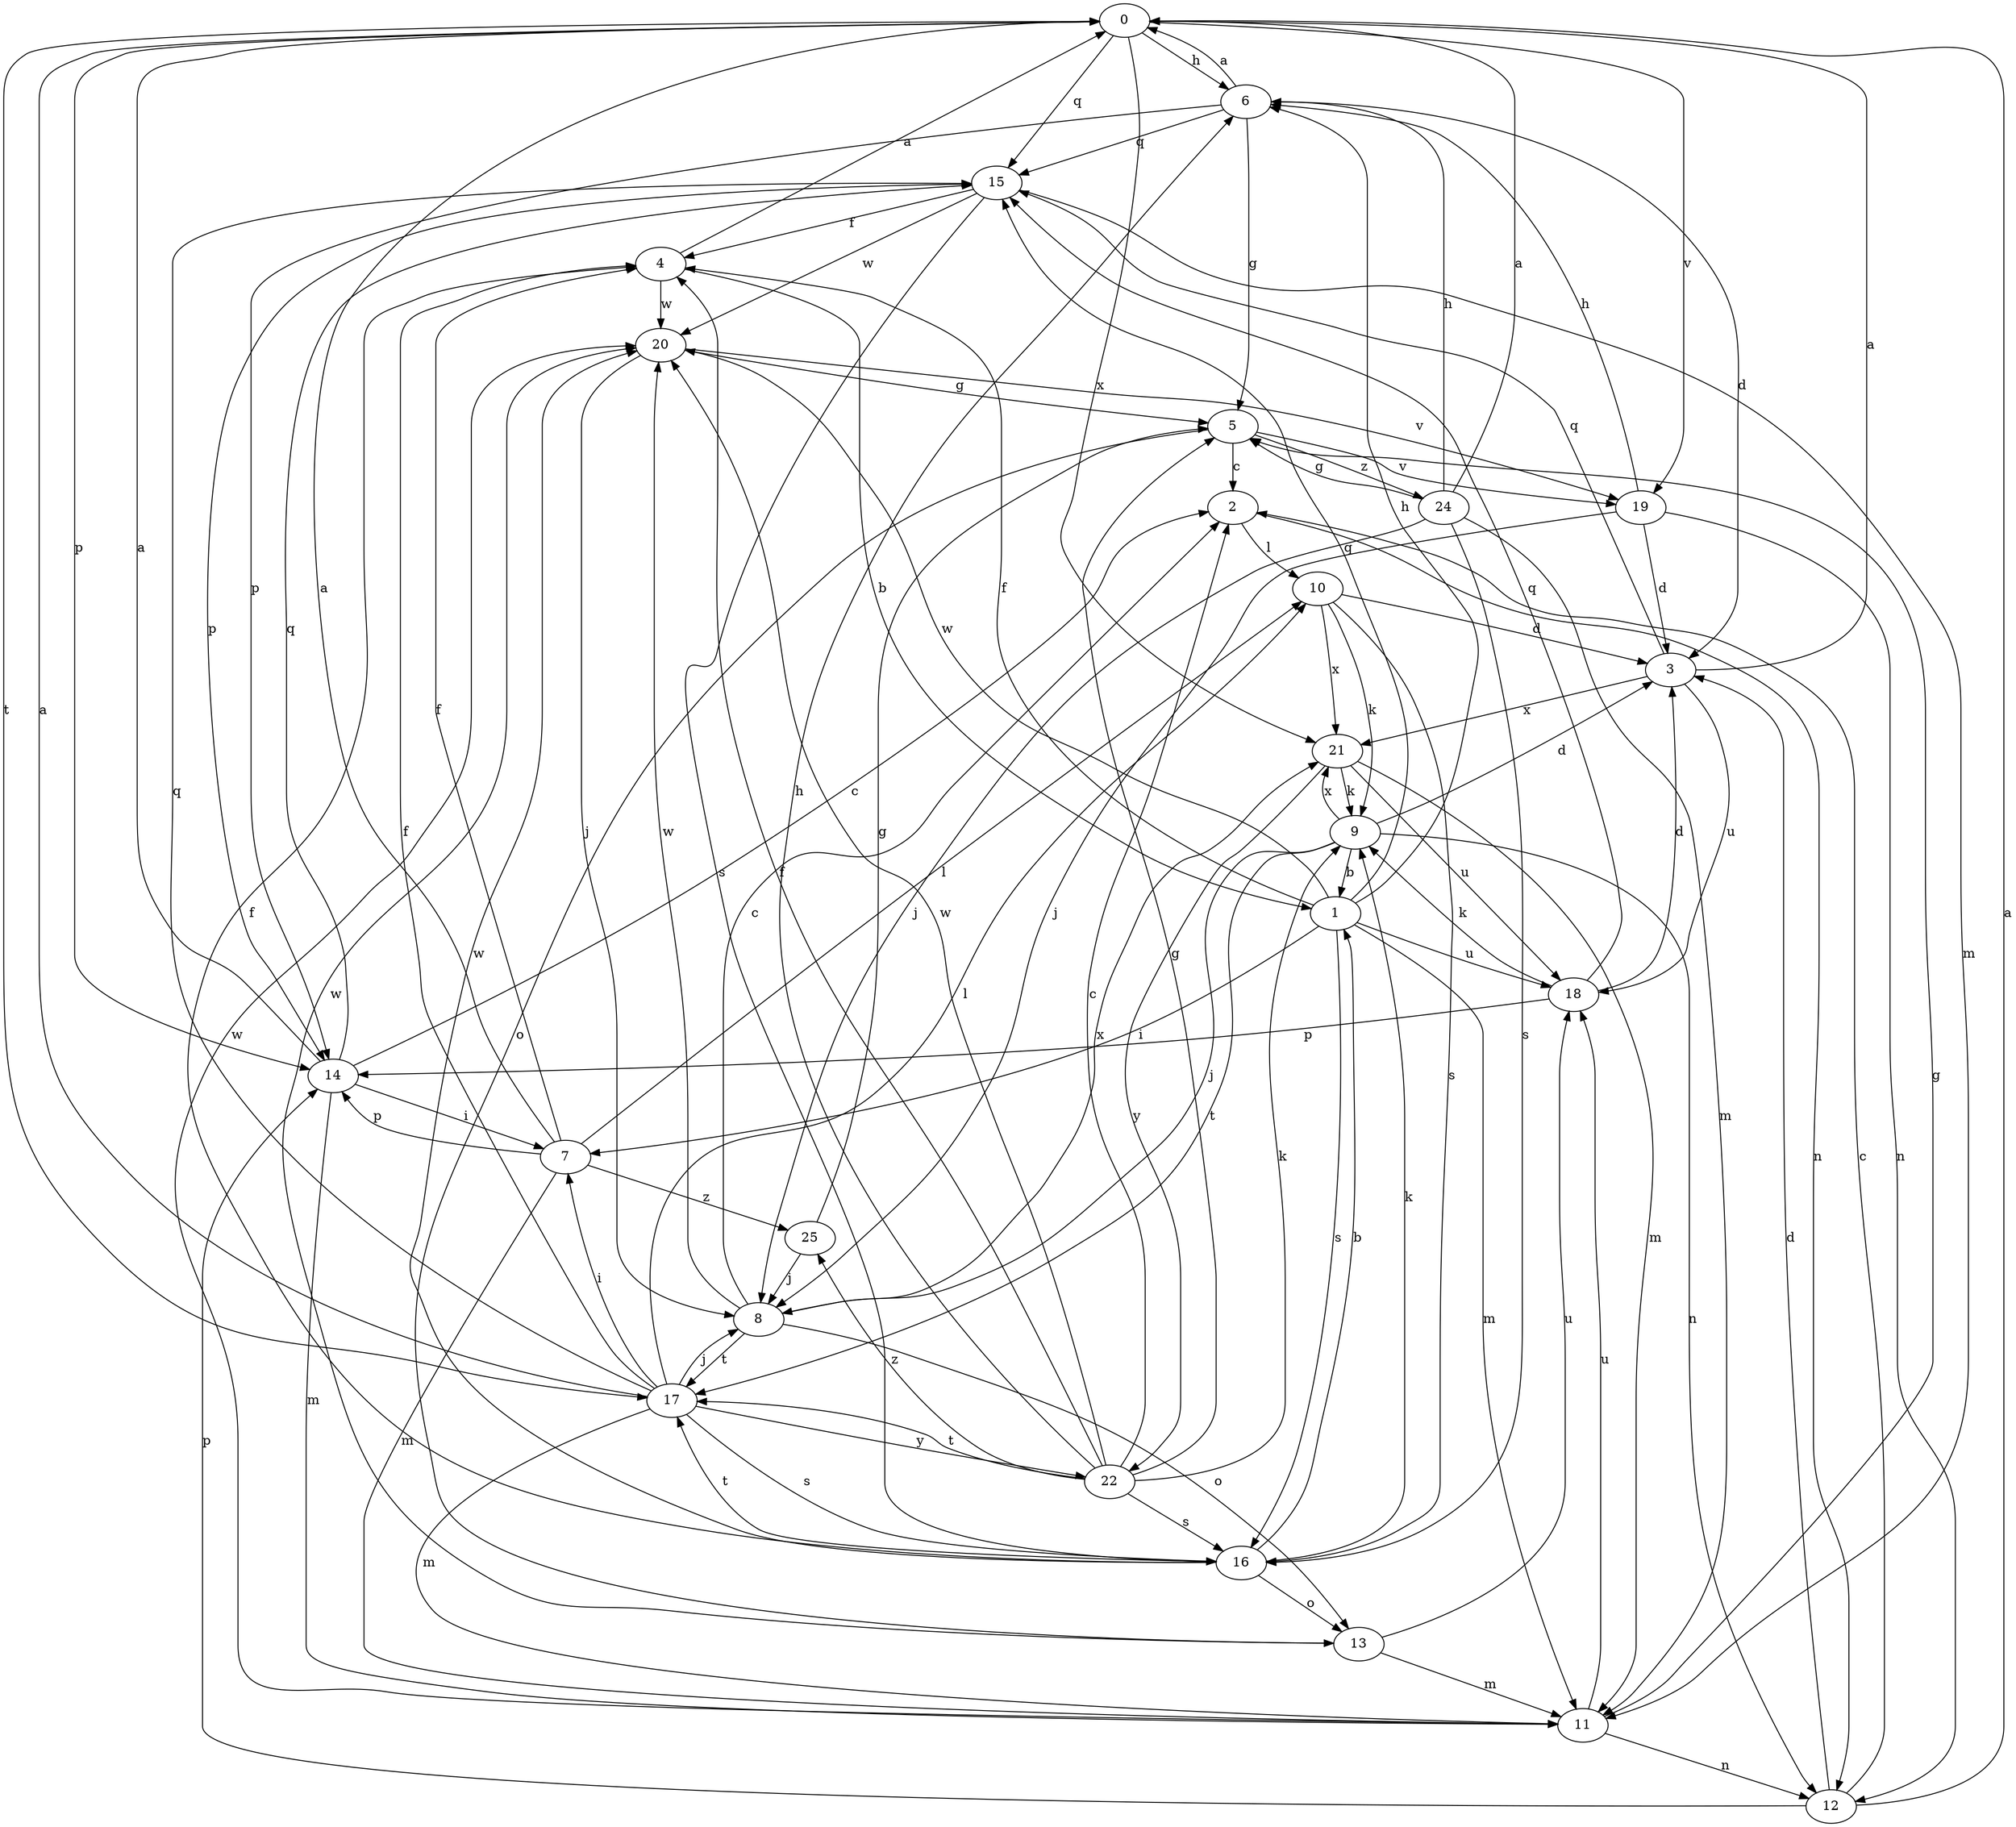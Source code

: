 strict digraph  {
0;
1;
2;
3;
4;
5;
6;
7;
8;
9;
10;
11;
12;
13;
14;
15;
16;
17;
18;
19;
20;
21;
22;
24;
25;
0 -> 6  [label=h];
0 -> 14  [label=p];
0 -> 15  [label=q];
0 -> 17  [label=t];
0 -> 19  [label=v];
0 -> 21  [label=x];
1 -> 4  [label=f];
1 -> 6  [label=h];
1 -> 7  [label=i];
1 -> 11  [label=m];
1 -> 15  [label=q];
1 -> 16  [label=s];
1 -> 18  [label=u];
1 -> 20  [label=w];
2 -> 10  [label=l];
2 -> 12  [label=n];
3 -> 0  [label=a];
3 -> 15  [label=q];
3 -> 18  [label=u];
3 -> 21  [label=x];
4 -> 0  [label=a];
4 -> 1  [label=b];
4 -> 20  [label=w];
5 -> 2  [label=c];
5 -> 13  [label=o];
5 -> 19  [label=v];
5 -> 24  [label=z];
6 -> 0  [label=a];
6 -> 3  [label=d];
6 -> 5  [label=g];
6 -> 14  [label=p];
6 -> 15  [label=q];
7 -> 0  [label=a];
7 -> 4  [label=f];
7 -> 10  [label=l];
7 -> 11  [label=m];
7 -> 14  [label=p];
7 -> 25  [label=z];
8 -> 2  [label=c];
8 -> 13  [label=o];
8 -> 17  [label=t];
8 -> 20  [label=w];
8 -> 21  [label=x];
9 -> 1  [label=b];
9 -> 3  [label=d];
9 -> 8  [label=j];
9 -> 12  [label=n];
9 -> 17  [label=t];
9 -> 21  [label=x];
10 -> 3  [label=d];
10 -> 9  [label=k];
10 -> 16  [label=s];
10 -> 21  [label=x];
11 -> 5  [label=g];
11 -> 12  [label=n];
11 -> 18  [label=u];
11 -> 20  [label=w];
12 -> 0  [label=a];
12 -> 2  [label=c];
12 -> 3  [label=d];
12 -> 14  [label=p];
13 -> 11  [label=m];
13 -> 18  [label=u];
13 -> 20  [label=w];
14 -> 0  [label=a];
14 -> 2  [label=c];
14 -> 7  [label=i];
14 -> 11  [label=m];
14 -> 15  [label=q];
15 -> 4  [label=f];
15 -> 11  [label=m];
15 -> 14  [label=p];
15 -> 16  [label=s];
15 -> 20  [label=w];
16 -> 1  [label=b];
16 -> 4  [label=f];
16 -> 9  [label=k];
16 -> 13  [label=o];
16 -> 17  [label=t];
16 -> 20  [label=w];
17 -> 0  [label=a];
17 -> 4  [label=f];
17 -> 7  [label=i];
17 -> 8  [label=j];
17 -> 10  [label=l];
17 -> 11  [label=m];
17 -> 15  [label=q];
17 -> 16  [label=s];
17 -> 22  [label=y];
18 -> 3  [label=d];
18 -> 9  [label=k];
18 -> 14  [label=p];
18 -> 15  [label=q];
19 -> 3  [label=d];
19 -> 6  [label=h];
19 -> 8  [label=j];
19 -> 12  [label=n];
20 -> 5  [label=g];
20 -> 8  [label=j];
20 -> 19  [label=v];
21 -> 9  [label=k];
21 -> 11  [label=m];
21 -> 18  [label=u];
21 -> 22  [label=y];
22 -> 2  [label=c];
22 -> 4  [label=f];
22 -> 5  [label=g];
22 -> 6  [label=h];
22 -> 9  [label=k];
22 -> 16  [label=s];
22 -> 17  [label=t];
22 -> 20  [label=w];
22 -> 25  [label=z];
24 -> 0  [label=a];
24 -> 5  [label=g];
24 -> 6  [label=h];
24 -> 8  [label=j];
24 -> 11  [label=m];
24 -> 16  [label=s];
25 -> 5  [label=g];
25 -> 8  [label=j];
}
